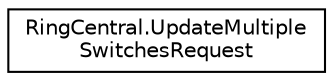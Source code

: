 digraph "Graphical Class Hierarchy"
{
 // LATEX_PDF_SIZE
  edge [fontname="Helvetica",fontsize="10",labelfontname="Helvetica",labelfontsize="10"];
  node [fontname="Helvetica",fontsize="10",shape=record];
  rankdir="LR";
  Node0 [label="RingCentral.UpdateMultiple\lSwitchesRequest",height=0.2,width=0.4,color="black", fillcolor="white", style="filled",URL="$classRingCentral_1_1UpdateMultipleSwitchesRequest.html",tooltip=" "];
}

